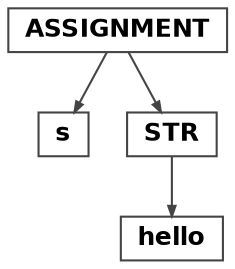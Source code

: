 digraph {

	ordering=out;
	ranksep=.4;
  margin=0;
	bgcolor="white"; node [shape=box, fixedsize=false, fontsize=12, fontname="Helvetica-bold", fontcolor="black"
		width=.25, height=.25, color="#444444", fillcolor="white", style="filled, solid"];
	edge [arrowsize=.5, color="#444444"]

  n2 [label="ASSIGNMENT"];
  n2 [label="ASSIGNMENT"];
  n3 [label="s"];
  n4 [label="STR"];
  n4 [label="STR"];
  n5 [label="hello"];

  n2 -> n3 // "ASSIGNMENT" -> "s"
  n2 -> n4 // "ASSIGNMENT" -> "STR"
  n4 -> n5 // "STR" -> "coucou"

}
